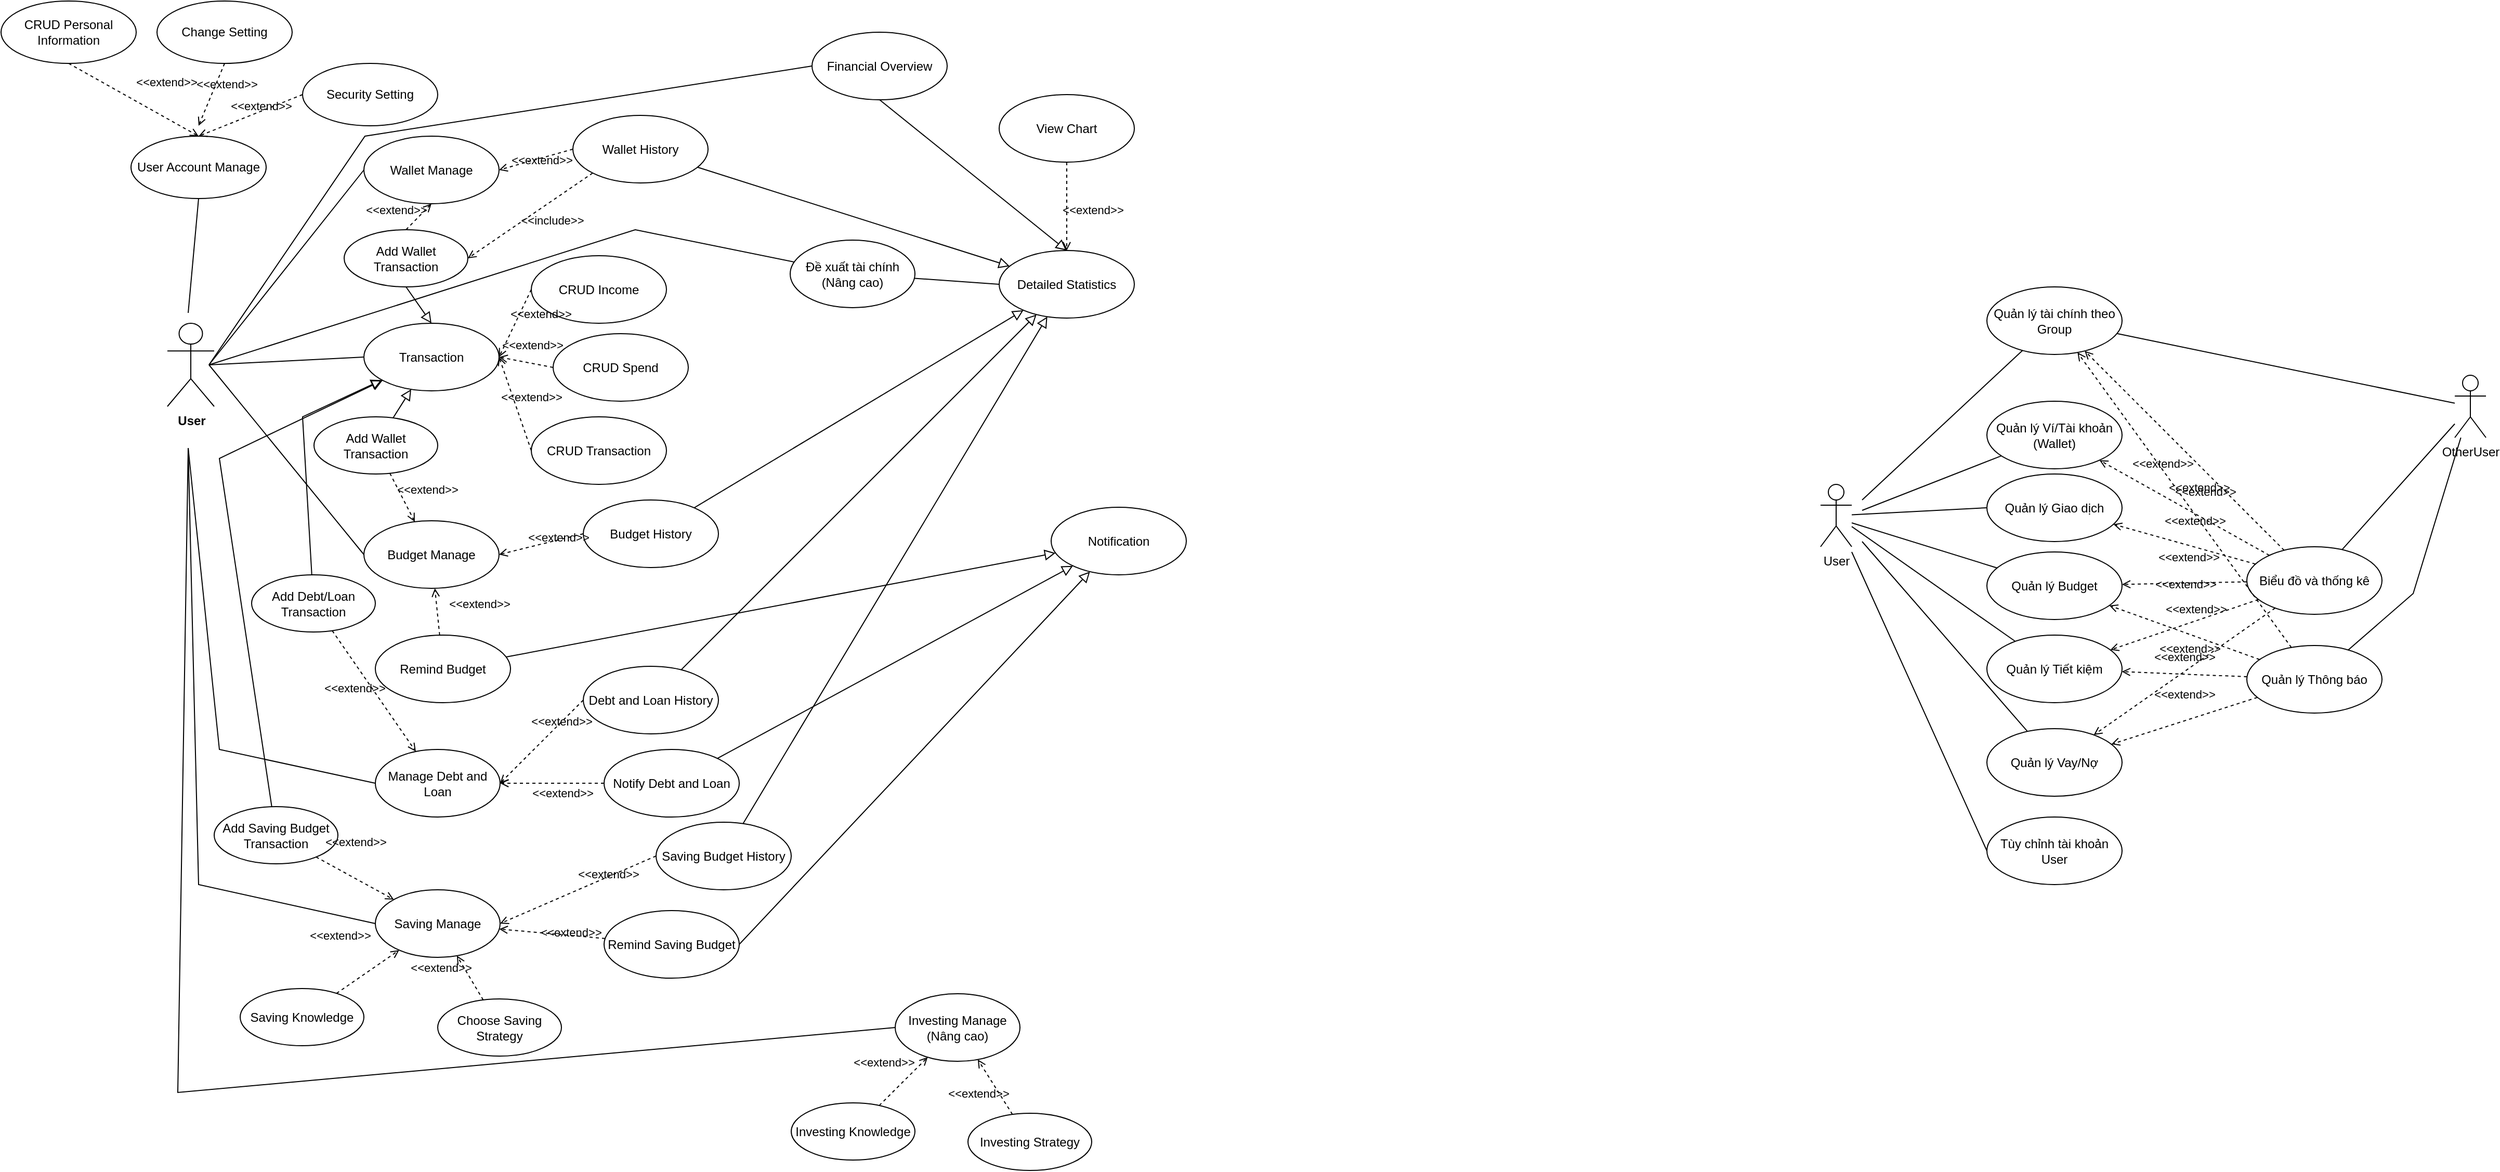 <mxfile version="24.0.6" type="device">
  <diagram name="Usecase Overview" id="BEyP7Bef6MYG9uf-JpTF">
    <mxGraphModel dx="1216" dy="525" grid="1" gridSize="10" guides="1" tooltips="1" connect="1" arrows="1" fold="1" page="1" pageScale="1" pageWidth="827" pageHeight="1169" math="0" shadow="0">
      <root>
        <mxCell id="0" />
        <mxCell id="1" parent="0" />
        <mxCell id="z3GCjtMCWlb_qi_P6ean-107" value="&amp;lt;&amp;lt;extend&amp;gt;&amp;gt;" style="html=1;verticalAlign=bottom;labelBackgroundColor=none;endArrow=open;endFill=0;dashed=1;rounded=0;" parent="1" source="z3GCjtMCWlb_qi_P6ean-106" target="z3GCjtMCWlb_qi_P6ean-104" edge="1">
          <mxGeometry x="-0.189" y="19" width="160" relative="1" as="geometry">
            <mxPoint x="761.5" y="1380" as="sourcePoint" />
            <mxPoint x="883" y="1050" as="targetPoint" />
            <mxPoint x="-1" as="offset" />
          </mxGeometry>
        </mxCell>
        <mxCell id="z3GCjtMCWlb_qi_P6ean-109" value="&amp;lt;&amp;lt;extend&amp;gt;&amp;gt;" style="html=1;verticalAlign=bottom;labelBackgroundColor=none;endArrow=open;endFill=0;dashed=1;rounded=0;" parent="1" source="z3GCjtMCWlb_qi_P6ean-108" target="z3GCjtMCWlb_qi_P6ean-104" edge="1">
          <mxGeometry x="-0.137" y="22" width="160" relative="1" as="geometry">
            <mxPoint x="951.5" y="1390" as="sourcePoint" />
            <mxPoint x="938" y="1055" as="targetPoint" />
            <mxPoint as="offset" />
          </mxGeometry>
        </mxCell>
        <mxCell id="z3GCjtMCWlb_qi_P6ean-1" value="&lt;b&gt;User&lt;/b&gt;" style="shape=umlActor;verticalLabelPosition=bottom;verticalAlign=top;html=1;" parent="1" vertex="1">
          <mxGeometry x="160" y="320" width="45" height="80" as="geometry" />
        </mxCell>
        <mxCell id="z3GCjtMCWlb_qi_P6ean-4" value="User Account Manage" style="ellipse;whiteSpace=wrap;html=1;" parent="1" vertex="1">
          <mxGeometry x="125" y="140" width="130" height="60" as="geometry" />
        </mxCell>
        <mxCell id="z3GCjtMCWlb_qi_P6ean-7" value="" style="endArrow=none;html=1;rounded=0;entryX=0.5;entryY=1;entryDx=0;entryDy=0;" parent="1" target="z3GCjtMCWlb_qi_P6ean-4" edge="1">
          <mxGeometry width="50" height="50" relative="1" as="geometry">
            <mxPoint x="180" y="310" as="sourcePoint" />
            <mxPoint x="525" y="320" as="targetPoint" />
          </mxGeometry>
        </mxCell>
        <mxCell id="z3GCjtMCWlb_qi_P6ean-8" value="CRUD Personal Information" style="ellipse;whiteSpace=wrap;html=1;" parent="1" vertex="1">
          <mxGeometry y="10" width="130" height="60" as="geometry" />
        </mxCell>
        <mxCell id="z3GCjtMCWlb_qi_P6ean-10" value="Change Setting" style="ellipse;whiteSpace=wrap;html=1;" parent="1" vertex="1">
          <mxGeometry x="150" y="10" width="130" height="60" as="geometry" />
        </mxCell>
        <mxCell id="z3GCjtMCWlb_qi_P6ean-11" value="&amp;lt;&amp;lt;extend&amp;gt;&amp;gt;" style="html=1;verticalAlign=bottom;labelBackgroundColor=none;endArrow=open;endFill=0;dashed=1;rounded=0;exitX=0.5;exitY=1;exitDx=0;exitDy=0;entryX=0.5;entryY=0;entryDx=0;entryDy=0;" parent="1" source="z3GCjtMCWlb_qi_P6ean-8" target="z3GCjtMCWlb_qi_P6ean-4" edge="1">
          <mxGeometry x="0.333" y="22" width="160" relative="1" as="geometry">
            <mxPoint x="380" y="140" as="sourcePoint" />
            <mxPoint x="220" y="140" as="targetPoint" />
            <mxPoint as="offset" />
          </mxGeometry>
        </mxCell>
        <mxCell id="z3GCjtMCWlb_qi_P6ean-12" value="&amp;lt;&amp;lt;extend&amp;gt;&amp;gt;" style="html=1;verticalAlign=bottom;labelBackgroundColor=none;endArrow=open;endFill=0;dashed=1;rounded=0;entryX=0.5;entryY=1;entryDx=0;entryDy=0;exitX=0.5;exitY=1;exitDx=0;exitDy=0;" parent="1" edge="1" source="z3GCjtMCWlb_qi_P6ean-10">
          <mxGeometry x="-0.2" y="13" width="160" relative="1" as="geometry">
            <mxPoint x="80" y="80" as="sourcePoint" />
            <mxPoint x="190" y="130" as="targetPoint" />
            <mxPoint as="offset" />
          </mxGeometry>
        </mxCell>
        <mxCell id="z3GCjtMCWlb_qi_P6ean-13" value="Security Setting" style="ellipse;whiteSpace=wrap;html=1;" parent="1" vertex="1">
          <mxGeometry x="290" y="70" width="130" height="60" as="geometry" />
        </mxCell>
        <mxCell id="z3GCjtMCWlb_qi_P6ean-14" value="&amp;lt;&amp;lt;extend&amp;gt;&amp;gt;" style="html=1;verticalAlign=bottom;labelBackgroundColor=none;endArrow=open;endFill=0;dashed=1;rounded=0;entryX=0.5;entryY=0;entryDx=0;entryDy=0;exitX=0;exitY=0.5;exitDx=0;exitDy=0;" parent="1" source="z3GCjtMCWlb_qi_P6ean-13" target="z3GCjtMCWlb_qi_P6ean-4" edge="1">
          <mxGeometry x="-0.172" y="4" width="160" relative="1" as="geometry">
            <mxPoint x="230" y="80" as="sourcePoint" />
            <mxPoint x="200" y="140" as="targetPoint" />
            <mxPoint as="offset" />
          </mxGeometry>
        </mxCell>
        <mxCell id="z3GCjtMCWlb_qi_P6ean-15" value="Transaction" style="ellipse;whiteSpace=wrap;html=1;" parent="1" vertex="1">
          <mxGeometry x="349" y="320" width="130" height="65" as="geometry" />
        </mxCell>
        <mxCell id="z3GCjtMCWlb_qi_P6ean-16" value="" style="endArrow=none;html=1;rounded=0;entryX=0;entryY=0.5;entryDx=0;entryDy=0;" parent="1" target="z3GCjtMCWlb_qi_P6ean-15" edge="1">
          <mxGeometry width="50" height="50" relative="1" as="geometry">
            <mxPoint x="200" y="360" as="sourcePoint" />
            <mxPoint x="200" y="210" as="targetPoint" />
          </mxGeometry>
        </mxCell>
        <mxCell id="z3GCjtMCWlb_qi_P6ean-17" value="CRUD Income" style="ellipse;whiteSpace=wrap;html=1;" parent="1" vertex="1">
          <mxGeometry x="510" y="255" width="130" height="65" as="geometry" />
        </mxCell>
        <mxCell id="z3GCjtMCWlb_qi_P6ean-18" value="&amp;lt;&amp;lt;extend&amp;gt;&amp;gt;" style="html=1;verticalAlign=bottom;labelBackgroundColor=none;endArrow=open;endFill=0;dashed=1;rounded=0;entryX=1;entryY=0.5;entryDx=0;entryDy=0;exitX=0;exitY=0.5;exitDx=0;exitDy=0;" parent="1" source="z3GCjtMCWlb_qi_P6ean-17" target="z3GCjtMCWlb_qi_P6ean-15" edge="1">
          <mxGeometry x="-0.293" y="22" width="160" relative="1" as="geometry">
            <mxPoint x="510" y="200" as="sourcePoint" />
            <mxPoint x="410" y="240" as="targetPoint" />
            <mxPoint as="offset" />
          </mxGeometry>
        </mxCell>
        <mxCell id="z3GCjtMCWlb_qi_P6ean-19" value="CRUD Spend" style="ellipse;whiteSpace=wrap;html=1;" parent="1" vertex="1">
          <mxGeometry x="531" y="330" width="130" height="65" as="geometry" />
        </mxCell>
        <mxCell id="z3GCjtMCWlb_qi_P6ean-20" value="&amp;lt;&amp;lt;extend&amp;gt;&amp;gt;" style="html=1;verticalAlign=bottom;labelBackgroundColor=none;endArrow=open;endFill=0;dashed=1;rounded=0;entryX=1;entryY=0.5;entryDx=0;entryDy=0;exitX=0;exitY=0.5;exitDx=0;exitDy=0;" parent="1" source="z3GCjtMCWlb_qi_P6ean-19" target="z3GCjtMCWlb_qi_P6ean-15" edge="1">
          <mxGeometry x="-0.132" y="-8" width="160" relative="1" as="geometry">
            <mxPoint x="531" y="275" as="sourcePoint" />
            <mxPoint x="500" y="428" as="targetPoint" />
            <mxPoint x="1" as="offset" />
          </mxGeometry>
        </mxCell>
        <mxCell id="z3GCjtMCWlb_qi_P6ean-21" value="CRUD Transaction" style="ellipse;whiteSpace=wrap;html=1;" parent="1" vertex="1">
          <mxGeometry x="510" y="410" width="130" height="65" as="geometry" />
        </mxCell>
        <mxCell id="z3GCjtMCWlb_qi_P6ean-22" value="&amp;lt;&amp;lt;extend&amp;gt;&amp;gt;" style="html=1;verticalAlign=bottom;labelBackgroundColor=none;endArrow=open;endFill=0;dashed=1;rounded=0;entryX=1;entryY=0.5;entryDx=0;entryDy=0;exitX=0;exitY=0.5;exitDx=0;exitDy=0;" parent="1" source="z3GCjtMCWlb_qi_P6ean-21" target="z3GCjtMCWlb_qi_P6ean-15" edge="1">
          <mxGeometry x="-0.156" y="-14" width="160" relative="1" as="geometry">
            <mxPoint x="510" y="355" as="sourcePoint" />
            <mxPoint x="479" y="508" as="targetPoint" />
            <mxPoint as="offset" />
          </mxGeometry>
        </mxCell>
        <mxCell id="z3GCjtMCWlb_qi_P6ean-23" value="Wallet Manage" style="ellipse;whiteSpace=wrap;html=1;" parent="1" vertex="1">
          <mxGeometry x="349" y="140" width="130" height="65" as="geometry" />
        </mxCell>
        <mxCell id="z3GCjtMCWlb_qi_P6ean-26" value="" style="endArrow=none;html=1;rounded=0;entryX=0;entryY=0.5;entryDx=0;entryDy=0;" parent="1" target="z3GCjtMCWlb_qi_P6ean-23" edge="1">
          <mxGeometry width="50" height="50" relative="1" as="geometry">
            <mxPoint x="200" y="360" as="sourcePoint" />
            <mxPoint x="359" y="363" as="targetPoint" />
          </mxGeometry>
        </mxCell>
        <mxCell id="z3GCjtMCWlb_qi_P6ean-27" value="&lt;div&gt;&lt;span style=&quot;background-color: initial;&quot;&gt;Wallet History&lt;/span&gt;&lt;br&gt;&lt;/div&gt;" style="ellipse;whiteSpace=wrap;html=1;" parent="1" vertex="1">
          <mxGeometry x="550" y="120" width="130" height="65" as="geometry" />
        </mxCell>
        <mxCell id="z3GCjtMCWlb_qi_P6ean-28" value="&amp;lt;&amp;lt;extend&amp;gt;&amp;gt;" style="html=1;verticalAlign=bottom;labelBackgroundColor=none;endArrow=open;endFill=0;dashed=1;rounded=0;entryX=1;entryY=0.5;entryDx=0;entryDy=0;exitX=0;exitY=0.5;exitDx=0;exitDy=0;" parent="1" source="z3GCjtMCWlb_qi_P6ean-27" target="z3GCjtMCWlb_qi_P6ean-23" edge="1">
          <mxGeometry x="-0.07" y="11" width="160" relative="1" as="geometry">
            <mxPoint x="520" y="278" as="sourcePoint" />
            <mxPoint x="489" y="343" as="targetPoint" />
            <mxPoint as="offset" />
          </mxGeometry>
        </mxCell>
        <mxCell id="z3GCjtMCWlb_qi_P6ean-29" value="Add Wallet Transaction" style="ellipse;whiteSpace=wrap;html=1;" parent="1" vertex="1">
          <mxGeometry x="330" y="230" width="119" height="55" as="geometry" />
        </mxCell>
        <mxCell id="z3GCjtMCWlb_qi_P6ean-30" value="&amp;lt;&amp;lt;extend&amp;gt;&amp;gt;" style="html=1;verticalAlign=bottom;labelBackgroundColor=none;endArrow=open;endFill=0;dashed=1;rounded=0;entryX=0.5;entryY=1;entryDx=0;entryDy=0;exitX=0.5;exitY=0;exitDx=0;exitDy=0;" parent="1" source="z3GCjtMCWlb_qi_P6ean-29" target="z3GCjtMCWlb_qi_P6ean-23" edge="1">
          <mxGeometry x="-0.972" y="14" width="160" relative="1" as="geometry">
            <mxPoint x="321" y="378" as="sourcePoint" />
            <mxPoint x="280" y="273" as="targetPoint" />
            <mxPoint as="offset" />
          </mxGeometry>
        </mxCell>
        <mxCell id="z3GCjtMCWlb_qi_P6ean-31" value="" style="endArrow=block;html=1;rounded=0;align=center;verticalAlign=bottom;endFill=0;labelBackgroundColor=none;endSize=8;exitX=0.5;exitY=1;exitDx=0;exitDy=0;entryX=0.5;entryY=0;entryDx=0;entryDy=0;" parent="1" source="z3GCjtMCWlb_qi_P6ean-29" target="z3GCjtMCWlb_qi_P6ean-15" edge="1">
          <mxGeometry relative="1" as="geometry">
            <mxPoint x="230" y="441.97" as="sourcePoint" />
            <mxPoint x="390" y="441.97" as="targetPoint" />
          </mxGeometry>
        </mxCell>
        <mxCell id="z3GCjtMCWlb_qi_P6ean-32" value="" style="resizable=0;html=1;align=center;verticalAlign=top;labelBackgroundColor=none;" parent="z3GCjtMCWlb_qi_P6ean-31" connectable="0" vertex="1">
          <mxGeometry relative="1" as="geometry" />
        </mxCell>
        <mxCell id="z3GCjtMCWlb_qi_P6ean-33" value="&amp;lt;&amp;lt;include&amp;gt;&amp;gt;" style="html=1;verticalAlign=bottom;labelBackgroundColor=none;endArrow=open;endFill=0;dashed=1;rounded=0;entryX=1;entryY=0.5;entryDx=0;entryDy=0;exitX=0;exitY=1;exitDx=0;exitDy=0;" parent="1" source="z3GCjtMCWlb_qi_P6ean-27" target="z3GCjtMCWlb_qi_P6ean-29" edge="1">
          <mxGeometry x="-0.134" y="23" width="160" relative="1" as="geometry">
            <mxPoint x="400" y="380" as="sourcePoint" />
            <mxPoint x="560" y="380" as="targetPoint" />
            <mxPoint as="offset" />
          </mxGeometry>
        </mxCell>
        <mxCell id="z3GCjtMCWlb_qi_P6ean-34" value="Detailed Statistics" style="ellipse;whiteSpace=wrap;html=1;" parent="1" vertex="1">
          <mxGeometry x="960" y="250" width="130" height="65" as="geometry" />
        </mxCell>
        <mxCell id="z3GCjtMCWlb_qi_P6ean-37" value="Financial Overview" style="ellipse;whiteSpace=wrap;html=1;" parent="1" vertex="1">
          <mxGeometry x="780" y="40" width="130" height="65" as="geometry" />
        </mxCell>
        <mxCell id="z3GCjtMCWlb_qi_P6ean-38" value="" style="endArrow=none;html=1;rounded=0;entryX=0;entryY=0.5;entryDx=0;entryDy=0;" parent="1" target="z3GCjtMCWlb_qi_P6ean-37" edge="1">
          <mxGeometry width="50" height="50" relative="1" as="geometry">
            <mxPoint x="200" y="360" as="sourcePoint" />
            <mxPoint x="359" y="183" as="targetPoint" />
            <Array as="points">
              <mxPoint x="350" y="140" />
            </Array>
          </mxGeometry>
        </mxCell>
        <mxCell id="z3GCjtMCWlb_qi_P6ean-39" value="" style="endArrow=block;html=1;rounded=0;align=center;verticalAlign=bottom;endFill=0;labelBackgroundColor=none;endSize=8;exitX=0.5;exitY=1;exitDx=0;exitDy=0;entryX=0.5;entryY=0;entryDx=0;entryDy=0;" parent="1" source="z3GCjtMCWlb_qi_P6ean-37" target="z3GCjtMCWlb_qi_P6ean-34" edge="1">
          <mxGeometry relative="1" as="geometry">
            <mxPoint x="400" y="295" as="sourcePoint" />
            <mxPoint x="424" y="330" as="targetPoint" />
            <Array as="points" />
          </mxGeometry>
        </mxCell>
        <mxCell id="z3GCjtMCWlb_qi_P6ean-40" value="" style="resizable=0;html=1;align=center;verticalAlign=top;labelBackgroundColor=none;" parent="z3GCjtMCWlb_qi_P6ean-39" connectable="0" vertex="1">
          <mxGeometry relative="1" as="geometry" />
        </mxCell>
        <mxCell id="z3GCjtMCWlb_qi_P6ean-41" value="View Chart" style="ellipse;whiteSpace=wrap;html=1;" parent="1" vertex="1">
          <mxGeometry x="960" y="100" width="130" height="65" as="geometry" />
        </mxCell>
        <mxCell id="z3GCjtMCWlb_qi_P6ean-42" value="&amp;lt;&amp;lt;extend&amp;gt;&amp;gt;" style="html=1;verticalAlign=bottom;labelBackgroundColor=none;endArrow=open;endFill=0;dashed=1;rounded=0;exitX=0.5;exitY=1;exitDx=0;exitDy=0;" parent="1" source="z3GCjtMCWlb_qi_P6ean-41" target="z3GCjtMCWlb_qi_P6ean-34" edge="1">
          <mxGeometry x="0.294" y="25" width="160" relative="1" as="geometry">
            <mxPoint x="1111" y="190" as="sourcePoint" />
            <mxPoint x="1040" y="210" as="targetPoint" />
            <mxPoint as="offset" />
          </mxGeometry>
        </mxCell>
        <mxCell id="z3GCjtMCWlb_qi_P6ean-47" value="Budget Manage" style="ellipse;whiteSpace=wrap;html=1;" parent="1" vertex="1">
          <mxGeometry x="349" y="510" width="130" height="65" as="geometry" />
        </mxCell>
        <mxCell id="z3GCjtMCWlb_qi_P6ean-48" value="" style="endArrow=none;html=1;rounded=0;entryX=0;entryY=0.5;entryDx=0;entryDy=0;" parent="1" target="z3GCjtMCWlb_qi_P6ean-47" edge="1">
          <mxGeometry width="50" height="50" relative="1" as="geometry">
            <mxPoint x="200" y="360" as="sourcePoint" />
            <mxPoint x="359" y="733" as="targetPoint" />
          </mxGeometry>
        </mxCell>
        <mxCell id="z3GCjtMCWlb_qi_P6ean-49" value="Budget History" style="ellipse;whiteSpace=wrap;html=1;" parent="1" vertex="1">
          <mxGeometry x="560" y="490" width="130" height="65" as="geometry" />
        </mxCell>
        <mxCell id="z3GCjtMCWlb_qi_P6ean-50" value="&amp;lt;&amp;lt;extend&amp;gt;&amp;gt;" style="html=1;verticalAlign=bottom;labelBackgroundColor=none;endArrow=open;endFill=0;dashed=1;rounded=0;entryX=1;entryY=0.5;entryDx=0;entryDy=0;exitX=0;exitY=0.5;exitDx=0;exitDy=0;" parent="1" source="z3GCjtMCWlb_qi_P6ean-49" target="z3GCjtMCWlb_qi_P6ean-47" edge="1">
          <mxGeometry x="-0.36" y="6" width="160" relative="1" as="geometry">
            <mxPoint x="520" y="648" as="sourcePoint" />
            <mxPoint x="489" y="713" as="targetPoint" />
            <mxPoint as="offset" />
          </mxGeometry>
        </mxCell>
        <mxCell id="z3GCjtMCWlb_qi_P6ean-51" value="Add Wallet Transaction" style="ellipse;whiteSpace=wrap;html=1;" parent="1" vertex="1">
          <mxGeometry x="301" y="410" width="119" height="55" as="geometry" />
        </mxCell>
        <mxCell id="z3GCjtMCWlb_qi_P6ean-52" value="&amp;lt;&amp;lt;extend&amp;gt;&amp;gt;" style="html=1;verticalAlign=bottom;labelBackgroundColor=none;endArrow=open;endFill=0;dashed=1;rounded=0;" parent="1" source="z3GCjtMCWlb_qi_P6ean-51" target="z3GCjtMCWlb_qi_P6ean-47" edge="1">
          <mxGeometry x="0.5" y="20" width="160" relative="1" as="geometry">
            <mxPoint x="321" y="748" as="sourcePoint" />
            <mxPoint x="280" y="643" as="targetPoint" />
            <mxPoint y="-1" as="offset" />
          </mxGeometry>
        </mxCell>
        <mxCell id="z3GCjtMCWlb_qi_P6ean-54" value="" style="endArrow=block;html=1;rounded=0;align=center;verticalAlign=bottom;endFill=0;labelBackgroundColor=none;endSize=8;" parent="1" source="z3GCjtMCWlb_qi_P6ean-51" target="z3GCjtMCWlb_qi_P6ean-15" edge="1">
          <mxGeometry relative="1" as="geometry">
            <mxPoint x="400" y="295" as="sourcePoint" />
            <mxPoint x="424" y="330" as="targetPoint" />
          </mxGeometry>
        </mxCell>
        <mxCell id="z3GCjtMCWlb_qi_P6ean-55" value="" style="resizable=0;html=1;align=center;verticalAlign=top;labelBackgroundColor=none;" parent="z3GCjtMCWlb_qi_P6ean-54" connectable="0" vertex="1">
          <mxGeometry relative="1" as="geometry" />
        </mxCell>
        <mxCell id="z3GCjtMCWlb_qi_P6ean-56" value="Remind Budget" style="ellipse;whiteSpace=wrap;html=1;" parent="1" vertex="1">
          <mxGeometry x="360" y="620" width="130" height="65" as="geometry" />
        </mxCell>
        <mxCell id="z3GCjtMCWlb_qi_P6ean-58" value="Notification" style="ellipse;whiteSpace=wrap;html=1;" parent="1" vertex="1">
          <mxGeometry x="1010" y="497" width="130" height="65" as="geometry" />
        </mxCell>
        <mxCell id="z3GCjtMCWlb_qi_P6ean-59" value="" style="endArrow=block;html=1;rounded=0;align=center;verticalAlign=bottom;endFill=0;labelBackgroundColor=none;endSize=8;" parent="1" source="z3GCjtMCWlb_qi_P6ean-56" target="z3GCjtMCWlb_qi_P6ean-58" edge="1">
          <mxGeometry relative="1" as="geometry">
            <mxPoint x="1038" y="588" as="sourcePoint" />
            <mxPoint x="1085" y="507" as="targetPoint" />
          </mxGeometry>
        </mxCell>
        <mxCell id="z3GCjtMCWlb_qi_P6ean-60" value="" style="resizable=0;html=1;align=center;verticalAlign=top;labelBackgroundColor=none;" parent="z3GCjtMCWlb_qi_P6ean-59" connectable="0" vertex="1">
          <mxGeometry relative="1" as="geometry" />
        </mxCell>
        <mxCell id="z3GCjtMCWlb_qi_P6ean-61" value="Manage Debt and Loan" style="ellipse;whiteSpace=wrap;html=1;" parent="1" vertex="1">
          <mxGeometry x="360" y="730" width="120" height="65" as="geometry" />
        </mxCell>
        <mxCell id="z3GCjtMCWlb_qi_P6ean-62" value="" style="endArrow=none;html=1;rounded=0;entryX=0;entryY=0.5;entryDx=0;entryDy=0;" parent="1" target="z3GCjtMCWlb_qi_P6ean-61" edge="1">
          <mxGeometry width="50" height="50" relative="1" as="geometry">
            <mxPoint x="180" y="440" as="sourcePoint" />
            <mxPoint x="274.5" y="928" as="targetPoint" />
            <Array as="points">
              <mxPoint x="210" y="730" />
            </Array>
          </mxGeometry>
        </mxCell>
        <mxCell id="z3GCjtMCWlb_qi_P6ean-63" value="Debt and Loan History" style="ellipse;whiteSpace=wrap;html=1;" parent="1" vertex="1">
          <mxGeometry x="560" y="650" width="130" height="65" as="geometry" />
        </mxCell>
        <mxCell id="z3GCjtMCWlb_qi_P6ean-64" value="&amp;lt;&amp;lt;extend&amp;gt;&amp;gt;" style="html=1;verticalAlign=bottom;labelBackgroundColor=none;endArrow=open;endFill=0;dashed=1;rounded=0;entryX=1;entryY=0.5;entryDx=0;entryDy=0;exitX=0;exitY=0.5;exitDx=0;exitDy=0;" parent="1" source="z3GCjtMCWlb_qi_P6ean-63" target="z3GCjtMCWlb_qi_P6ean-61" edge="1">
          <mxGeometry x="-0.36" y="6" width="160" relative="1" as="geometry">
            <mxPoint x="435.5" y="843" as="sourcePoint" />
            <mxPoint x="404.5" y="908" as="targetPoint" />
            <mxPoint as="offset" />
          </mxGeometry>
        </mxCell>
        <mxCell id="z3GCjtMCWlb_qi_P6ean-65" value="Add Debt/Loan Transaction" style="ellipse;whiteSpace=wrap;html=1;" parent="1" vertex="1">
          <mxGeometry x="241" y="562" width="119" height="55" as="geometry" />
        </mxCell>
        <mxCell id="z3GCjtMCWlb_qi_P6ean-66" value="&amp;lt;&amp;lt;extend&amp;gt;&amp;gt;" style="html=1;verticalAlign=bottom;labelBackgroundColor=none;endArrow=open;endFill=0;dashed=1;rounded=0;" parent="1" source="z3GCjtMCWlb_qi_P6ean-65" target="z3GCjtMCWlb_qi_P6ean-61" edge="1">
          <mxGeometry x="-0.08" y="-19" width="160" relative="1" as="geometry">
            <mxPoint x="236.5" y="943" as="sourcePoint" />
            <mxPoint x="195.5" y="838" as="targetPoint" />
            <mxPoint as="offset" />
          </mxGeometry>
        </mxCell>
        <mxCell id="z3GCjtMCWlb_qi_P6ean-67" value="Notify Debt and Loan" style="ellipse;whiteSpace=wrap;html=1;" parent="1" vertex="1">
          <mxGeometry x="580" y="730" width="130" height="65" as="geometry" />
        </mxCell>
        <mxCell id="z3GCjtMCWlb_qi_P6ean-69" value="" style="endArrow=block;html=1;rounded=0;align=center;verticalAlign=bottom;endFill=0;labelBackgroundColor=none;endSize=8;" parent="1" source="z3GCjtMCWlb_qi_P6ean-65" target="z3GCjtMCWlb_qi_P6ean-15" edge="1">
          <mxGeometry relative="1" as="geometry">
            <mxPoint x="387" y="421" as="sourcePoint" />
            <mxPoint x="405" y="394" as="targetPoint" />
            <Array as="points">
              <mxPoint x="290" y="410" />
            </Array>
          </mxGeometry>
        </mxCell>
        <mxCell id="z3GCjtMCWlb_qi_P6ean-70" value="" style="resizable=0;html=1;align=center;verticalAlign=top;labelBackgroundColor=none;" parent="z3GCjtMCWlb_qi_P6ean-69" connectable="0" vertex="1">
          <mxGeometry relative="1" as="geometry" />
        </mxCell>
        <mxCell id="z3GCjtMCWlb_qi_P6ean-72" value="" style="endArrow=block;html=1;rounded=0;align=center;verticalAlign=bottom;endFill=0;labelBackgroundColor=none;endSize=8;" parent="1" source="z3GCjtMCWlb_qi_P6ean-67" target="z3GCjtMCWlb_qi_P6ean-58" edge="1">
          <mxGeometry relative="1" as="geometry">
            <mxPoint x="496" y="651" as="sourcePoint" />
            <mxPoint x="1024" y="551" as="targetPoint" />
          </mxGeometry>
        </mxCell>
        <mxCell id="z3GCjtMCWlb_qi_P6ean-73" value="" style="resizable=0;html=1;align=center;verticalAlign=top;labelBackgroundColor=none;" parent="z3GCjtMCWlb_qi_P6ean-72" connectable="0" vertex="1">
          <mxGeometry relative="1" as="geometry" />
        </mxCell>
        <mxCell id="z3GCjtMCWlb_qi_P6ean-84" value="Saving Manage" style="ellipse;whiteSpace=wrap;html=1;" parent="1" vertex="1">
          <mxGeometry x="360" y="865" width="120" height="65" as="geometry" />
        </mxCell>
        <mxCell id="z3GCjtMCWlb_qi_P6ean-85" value="" style="endArrow=none;html=1;rounded=0;entryX=0;entryY=0.5;entryDx=0;entryDy=0;" parent="1" target="z3GCjtMCWlb_qi_P6ean-84" edge="1">
          <mxGeometry width="50" height="50" relative="1" as="geometry">
            <mxPoint x="180" y="440" as="sourcePoint" />
            <mxPoint x="274.5" y="1063" as="targetPoint" />
            <Array as="points">
              <mxPoint x="190" y="860" />
            </Array>
          </mxGeometry>
        </mxCell>
        <mxCell id="z3GCjtMCWlb_qi_P6ean-86" value="Saving Budget History" style="ellipse;whiteSpace=wrap;html=1;" parent="1" vertex="1">
          <mxGeometry x="630" y="800" width="130" height="65" as="geometry" />
        </mxCell>
        <mxCell id="z3GCjtMCWlb_qi_P6ean-87" value="&amp;lt;&amp;lt;extend&amp;gt;&amp;gt;" style="html=1;verticalAlign=bottom;labelBackgroundColor=none;endArrow=open;endFill=0;dashed=1;rounded=0;entryX=1;entryY=0.5;entryDx=0;entryDy=0;exitX=0;exitY=0.5;exitDx=0;exitDy=0;" parent="1" source="z3GCjtMCWlb_qi_P6ean-86" target="z3GCjtMCWlb_qi_P6ean-84" edge="1">
          <mxGeometry x="-0.36" y="6" width="160" relative="1" as="geometry">
            <mxPoint x="435.5" y="978" as="sourcePoint" />
            <mxPoint x="404.5" y="1043" as="targetPoint" />
            <mxPoint as="offset" />
          </mxGeometry>
        </mxCell>
        <mxCell id="z3GCjtMCWlb_qi_P6ean-88" value="Add Saving Budget Transaction" style="ellipse;whiteSpace=wrap;html=1;" parent="1" vertex="1">
          <mxGeometry x="205" y="785" width="119" height="55" as="geometry" />
        </mxCell>
        <mxCell id="z3GCjtMCWlb_qi_P6ean-89" value="&amp;lt;&amp;lt;extend&amp;gt;&amp;gt;" style="html=1;verticalAlign=bottom;labelBackgroundColor=none;endArrow=open;endFill=0;dashed=1;rounded=0;" parent="1" source="z3GCjtMCWlb_qi_P6ean-88" target="z3GCjtMCWlb_qi_P6ean-84" edge="1">
          <mxGeometry x="-0.289" y="23" width="160" relative="1" as="geometry">
            <mxPoint x="236.5" y="1078" as="sourcePoint" />
            <mxPoint x="195.5" y="973" as="targetPoint" />
            <mxPoint as="offset" />
          </mxGeometry>
        </mxCell>
        <mxCell id="z3GCjtMCWlb_qi_P6ean-90" value="Remind Saving Budget" style="ellipse;whiteSpace=wrap;html=1;" parent="1" vertex="1">
          <mxGeometry x="580" y="885" width="130" height="65" as="geometry" />
        </mxCell>
        <mxCell id="z3GCjtMCWlb_qi_P6ean-92" value="" style="endArrow=block;html=1;rounded=0;align=center;verticalAlign=bottom;endFill=0;labelBackgroundColor=none;endSize=8;" parent="1" source="z3GCjtMCWlb_qi_P6ean-88" target="z3GCjtMCWlb_qi_P6ean-15" edge="1">
          <mxGeometry relative="1" as="geometry">
            <mxPoint x="387" y="556" as="sourcePoint" />
            <mxPoint x="366" y="510" as="targetPoint" />
            <Array as="points">
              <mxPoint x="210" y="450" />
            </Array>
          </mxGeometry>
        </mxCell>
        <mxCell id="z3GCjtMCWlb_qi_P6ean-93" value="" style="resizable=0;html=1;align=center;verticalAlign=top;labelBackgroundColor=none;" parent="z3GCjtMCWlb_qi_P6ean-92" connectable="0" vertex="1">
          <mxGeometry relative="1" as="geometry" />
        </mxCell>
        <mxCell id="z3GCjtMCWlb_qi_P6ean-96" value="" style="endArrow=block;html=1;rounded=0;align=center;verticalAlign=bottom;endFill=0;labelBackgroundColor=none;endSize=8;exitX=1;exitY=0.5;exitDx=0;exitDy=0;" parent="1" source="z3GCjtMCWlb_qi_P6ean-90" target="z3GCjtMCWlb_qi_P6ean-58" edge="1">
          <mxGeometry relative="1" as="geometry">
            <mxPoint x="697" y="768" as="sourcePoint" />
            <mxPoint x="1043" y="564" as="targetPoint" />
          </mxGeometry>
        </mxCell>
        <mxCell id="z3GCjtMCWlb_qi_P6ean-97" value="" style="resizable=0;html=1;align=center;verticalAlign=top;labelBackgroundColor=none;" parent="z3GCjtMCWlb_qi_P6ean-96" connectable="0" vertex="1">
          <mxGeometry relative="1" as="geometry" />
        </mxCell>
        <mxCell id="z3GCjtMCWlb_qi_P6ean-100" value="Saving Knowledge" style="ellipse;whiteSpace=wrap;html=1;" parent="1" vertex="1">
          <mxGeometry x="230" y="960" width="119" height="55" as="geometry" />
        </mxCell>
        <mxCell id="z3GCjtMCWlb_qi_P6ean-101" value="&amp;lt;&amp;lt;extend&amp;gt;&amp;gt;" style="html=1;verticalAlign=bottom;labelBackgroundColor=none;endArrow=open;endFill=0;dashed=1;rounded=0;" parent="1" source="z3GCjtMCWlb_qi_P6ean-100" target="z3GCjtMCWlb_qi_P6ean-84" edge="1">
          <mxGeometry x="-0.207" y="37" width="160" relative="1" as="geometry">
            <mxPoint x="261.5" y="1253" as="sourcePoint" />
            <mxPoint x="403" y="1050" as="targetPoint" />
            <mxPoint as="offset" />
          </mxGeometry>
        </mxCell>
        <mxCell id="z3GCjtMCWlb_qi_P6ean-102" value="Choose Saving Strategy" style="ellipse;whiteSpace=wrap;html=1;" parent="1" vertex="1">
          <mxGeometry x="420" y="970" width="119" height="55" as="geometry" />
        </mxCell>
        <mxCell id="z3GCjtMCWlb_qi_P6ean-103" value="&amp;lt;&amp;lt;extend&amp;gt;&amp;gt;" style="html=1;verticalAlign=bottom;labelBackgroundColor=none;endArrow=open;endFill=0;dashed=1;rounded=0;" parent="1" source="z3GCjtMCWlb_qi_P6ean-102" target="z3GCjtMCWlb_qi_P6ean-84" edge="1">
          <mxGeometry x="0.599" y="24" width="160" relative="1" as="geometry">
            <mxPoint x="451.5" y="1263" as="sourcePoint" />
            <mxPoint x="593" y="1060" as="targetPoint" />
            <mxPoint as="offset" />
          </mxGeometry>
        </mxCell>
        <mxCell id="z3GCjtMCWlb_qi_P6ean-104" value="Investing Manage (Nâng cao)" style="ellipse;whiteSpace=wrap;html=1;" parent="1" vertex="1">
          <mxGeometry x="860" y="965" width="120" height="65" as="geometry" />
        </mxCell>
        <mxCell id="z3GCjtMCWlb_qi_P6ean-105" value="" style="endArrow=none;html=1;rounded=0;entryX=0;entryY=0.5;entryDx=0;entryDy=0;" parent="1" target="z3GCjtMCWlb_qi_P6ean-104" edge="1">
          <mxGeometry width="50" height="50" relative="1" as="geometry">
            <mxPoint x="180" y="440" as="sourcePoint" />
            <mxPoint x="254.5" y="1263" as="targetPoint" />
            <Array as="points">
              <mxPoint x="170" y="1060" />
            </Array>
          </mxGeometry>
        </mxCell>
        <mxCell id="z3GCjtMCWlb_qi_P6ean-106" value="Investing Knowledge" style="ellipse;whiteSpace=wrap;html=1;" parent="1" vertex="1">
          <mxGeometry x="760" y="1070" width="119" height="55" as="geometry" />
        </mxCell>
        <mxCell id="z3GCjtMCWlb_qi_P6ean-108" value="Investing Strategy" style="ellipse;whiteSpace=wrap;html=1;" parent="1" vertex="1">
          <mxGeometry x="930" y="1080" width="119" height="55" as="geometry" />
        </mxCell>
        <mxCell id="z3GCjtMCWlb_qi_P6ean-111" value="Đề xuất tài chính (Nâng cao)" style="ellipse;whiteSpace=wrap;html=1;" parent="1" vertex="1">
          <mxGeometry x="759" y="240" width="120" height="65" as="geometry" />
        </mxCell>
        <mxCell id="z3GCjtMCWlb_qi_P6ean-112" value="" style="endArrow=none;html=1;rounded=0;" parent="1" target="z3GCjtMCWlb_qi_P6ean-111" edge="1">
          <mxGeometry width="50" height="50" relative="1" as="geometry">
            <mxPoint x="200" y="360" as="sourcePoint" />
            <mxPoint x="200" y="210" as="targetPoint" />
            <Array as="points">
              <mxPoint x="610" y="230" />
            </Array>
          </mxGeometry>
        </mxCell>
        <mxCell id="z3GCjtMCWlb_qi_P6ean-113" value="" style="endArrow=none;html=1;rounded=0;exitX=0;exitY=0.5;exitDx=0;exitDy=0;" parent="1" source="z3GCjtMCWlb_qi_P6ean-34" target="z3GCjtMCWlb_qi_P6ean-111" edge="1">
          <mxGeometry width="50" height="50" relative="1" as="geometry">
            <mxPoint x="210" y="370" as="sourcePoint" />
            <mxPoint x="773" y="271" as="targetPoint" />
            <Array as="points" />
          </mxGeometry>
        </mxCell>
        <mxCell id="LfuJDHMJ5GlbzUlmybkb-1" value="User" style="shape=umlActor;verticalLabelPosition=bottom;verticalAlign=top;html=1;" parent="1" vertex="1">
          <mxGeometry x="1750" y="475" width="30" height="60" as="geometry" />
        </mxCell>
        <mxCell id="LfuJDHMJ5GlbzUlmybkb-2" value="Other&lt;span style=&quot;background-color: initial;&quot;&gt;User&lt;/span&gt;" style="shape=umlActor;verticalLabelPosition=bottom;verticalAlign=top;html=1;" parent="1" vertex="1">
          <mxGeometry x="2360" y="370" width="30" height="60" as="geometry" />
        </mxCell>
        <mxCell id="LfuJDHMJ5GlbzUlmybkb-4" value="Quản lý Giao dịch" style="ellipse;whiteSpace=wrap;html=1;" parent="1" vertex="1">
          <mxGeometry x="1910" y="465" width="130" height="65" as="geometry" />
        </mxCell>
        <mxCell id="LfuJDHMJ5GlbzUlmybkb-5" value="Quản lý Vay/Nợ" style="ellipse;whiteSpace=wrap;html=1;" parent="1" vertex="1">
          <mxGeometry x="1910" y="710" width="130" height="65" as="geometry" />
        </mxCell>
        <mxCell id="LfuJDHMJ5GlbzUlmybkb-6" value="Quản lý Tiết kiệm" style="ellipse;whiteSpace=wrap;html=1;" parent="1" vertex="1">
          <mxGeometry x="1910" y="620" width="130" height="65" as="geometry" />
        </mxCell>
        <mxCell id="LfuJDHMJ5GlbzUlmybkb-7" value="Quản lý Thông báo" style="ellipse;whiteSpace=wrap;html=1;" parent="1" vertex="1">
          <mxGeometry x="2160" y="630" width="130" height="65" as="geometry" />
        </mxCell>
        <mxCell id="LfuJDHMJ5GlbzUlmybkb-8" value="Tùy chỉnh tài khoản User" style="ellipse;whiteSpace=wrap;html=1;" parent="1" vertex="1">
          <mxGeometry x="1910" y="795" width="130" height="65" as="geometry" />
        </mxCell>
        <mxCell id="LfuJDHMJ5GlbzUlmybkb-9" value="Quản lý Budget" style="ellipse;whiteSpace=wrap;html=1;" parent="1" vertex="1">
          <mxGeometry x="1910" y="540" width="130" height="65" as="geometry" />
        </mxCell>
        <mxCell id="LfuJDHMJ5GlbzUlmybkb-10" value="Biểu đồ và thống kê" style="ellipse;whiteSpace=wrap;html=1;" parent="1" vertex="1">
          <mxGeometry x="2160" y="535" width="130" height="65" as="geometry" />
        </mxCell>
        <mxCell id="LfuJDHMJ5GlbzUlmybkb-11" value="Quản lý tài chính theo Group" style="ellipse;whiteSpace=wrap;html=1;" parent="1" vertex="1">
          <mxGeometry x="1910" y="285" width="130" height="65" as="geometry" />
        </mxCell>
        <mxCell id="LfuJDHMJ5GlbzUlmybkb-13" value="" style="endArrow=none;html=1;rounded=0;entryX=0;entryY=0.5;entryDx=0;entryDy=0;" parent="1" source="LfuJDHMJ5GlbzUlmybkb-1" target="LfuJDHMJ5GlbzUlmybkb-4" edge="1">
          <mxGeometry width="50" height="50" relative="1" as="geometry">
            <mxPoint x="1720" y="607" as="sourcePoint" />
            <mxPoint x="1869" y="600" as="targetPoint" />
          </mxGeometry>
        </mxCell>
        <mxCell id="LfuJDHMJ5GlbzUlmybkb-14" value="" style="endArrow=none;html=1;rounded=0;entryX=0;entryY=0.5;entryDx=0;entryDy=0;" parent="1" target="LfuJDHMJ5GlbzUlmybkb-8" edge="1">
          <mxGeometry width="50" height="50" relative="1" as="geometry">
            <mxPoint x="1780" y="540" as="sourcePoint" />
            <mxPoint x="1920" y="488" as="targetPoint" />
          </mxGeometry>
        </mxCell>
        <mxCell id="LfuJDHMJ5GlbzUlmybkb-15" value="" style="endArrow=none;html=1;rounded=0;" parent="1" target="LfuJDHMJ5GlbzUlmybkb-9" edge="1">
          <mxGeometry width="50" height="50" relative="1" as="geometry">
            <mxPoint x="1780" y="512" as="sourcePoint" />
            <mxPoint x="1920" y="488" as="targetPoint" />
          </mxGeometry>
        </mxCell>
        <mxCell id="LfuJDHMJ5GlbzUlmybkb-16" value="" style="endArrow=none;html=1;rounded=0;" parent="1" source="LfuJDHMJ5GlbzUlmybkb-1" target="LfuJDHMJ5GlbzUlmybkb-6" edge="1">
          <mxGeometry width="50" height="50" relative="1" as="geometry">
            <mxPoint x="1800" y="522" as="sourcePoint" />
            <mxPoint x="1930" y="498" as="targetPoint" />
          </mxGeometry>
        </mxCell>
        <mxCell id="LfuJDHMJ5GlbzUlmybkb-17" value="" style="endArrow=none;html=1;rounded=0;" parent="1" target="LfuJDHMJ5GlbzUlmybkb-5" edge="1">
          <mxGeometry width="50" height="50" relative="1" as="geometry">
            <mxPoint x="1790" y="530" as="sourcePoint" />
            <mxPoint x="1940" y="508" as="targetPoint" />
          </mxGeometry>
        </mxCell>
        <mxCell id="LfuJDHMJ5GlbzUlmybkb-18" value="" style="endArrow=none;html=1;rounded=0;" parent="1" target="LfuJDHMJ5GlbzUlmybkb-11" edge="1">
          <mxGeometry width="50" height="50" relative="1" as="geometry">
            <mxPoint x="1790" y="490" as="sourcePoint" />
            <mxPoint x="1950" y="518" as="targetPoint" />
          </mxGeometry>
        </mxCell>
        <mxCell id="LfuJDHMJ5GlbzUlmybkb-22" value="&amp;lt;&amp;lt;extend&amp;gt;&amp;gt;" style="html=1;verticalAlign=bottom;labelBackgroundColor=none;endArrow=open;endFill=0;dashed=1;rounded=0;" parent="1" source="LfuJDHMJ5GlbzUlmybkb-10" target="LfuJDHMJ5GlbzUlmybkb-11" edge="1">
          <mxGeometry x="-0.004" y="30" width="160" relative="1" as="geometry">
            <mxPoint x="2141" y="532.5" as="sourcePoint" />
            <mxPoint x="2060" y="552.5" as="targetPoint" />
            <mxPoint as="offset" />
          </mxGeometry>
        </mxCell>
        <mxCell id="LfuJDHMJ5GlbzUlmybkb-23" value="" style="endArrow=none;html=1;rounded=0;" parent="1" source="LfuJDHMJ5GlbzUlmybkb-2" target="LfuJDHMJ5GlbzUlmybkb-11" edge="1">
          <mxGeometry width="50" height="50" relative="1" as="geometry">
            <mxPoint x="1800" y="500" as="sourcePoint" />
            <mxPoint x="1951" y="375" as="targetPoint" />
          </mxGeometry>
        </mxCell>
        <mxCell id="LfuJDHMJ5GlbzUlmybkb-26" value="&amp;lt;&amp;lt;extend&amp;gt;&amp;gt;" style="html=1;verticalAlign=bottom;labelBackgroundColor=none;endArrow=open;endFill=0;dashed=1;rounded=0;" parent="1" source="LfuJDHMJ5GlbzUlmybkb-7" target="LfuJDHMJ5GlbzUlmybkb-9" edge="1">
          <mxGeometry x="-0.073" y="-16" width="160" relative="1" as="geometry">
            <mxPoint x="2212" y="642" as="sourcePoint" />
            <mxPoint x="2008" y="378" as="targetPoint" />
            <mxPoint as="offset" />
          </mxGeometry>
        </mxCell>
        <mxCell id="LfuJDHMJ5GlbzUlmybkb-27" value="&amp;lt;&amp;lt;extend&amp;gt;&amp;gt;" style="html=1;verticalAlign=bottom;labelBackgroundColor=none;endArrow=open;endFill=0;dashed=1;rounded=0;" parent="1" source="LfuJDHMJ5GlbzUlmybkb-7" target="LfuJDHMJ5GlbzUlmybkb-6" edge="1">
          <mxGeometry x="-0.073" y="-16" width="160" relative="1" as="geometry">
            <mxPoint x="2222" y="652" as="sourcePoint" />
            <mxPoint x="2018" y="388" as="targetPoint" />
            <mxPoint as="offset" />
          </mxGeometry>
        </mxCell>
        <mxCell id="LfuJDHMJ5GlbzUlmybkb-28" value="&amp;lt;&amp;lt;extend&amp;gt;&amp;gt;" style="html=1;verticalAlign=bottom;labelBackgroundColor=none;endArrow=open;endFill=0;dashed=1;rounded=0;" parent="1" source="LfuJDHMJ5GlbzUlmybkb-7" target="LfuJDHMJ5GlbzUlmybkb-5" edge="1">
          <mxGeometry x="-0.073" y="-16" width="160" relative="1" as="geometry">
            <mxPoint x="2170" y="670" as="sourcePoint" />
            <mxPoint x="2050" y="665" as="targetPoint" />
            <mxPoint as="offset" />
          </mxGeometry>
        </mxCell>
        <mxCell id="LfuJDHMJ5GlbzUlmybkb-29" value="" style="endArrow=none;html=1;rounded=0;" parent="1" source="LfuJDHMJ5GlbzUlmybkb-2" target="LfuJDHMJ5GlbzUlmybkb-10" edge="1">
          <mxGeometry width="50" height="50" relative="1" as="geometry">
            <mxPoint x="2370" y="408" as="sourcePoint" />
            <mxPoint x="2047" y="357" as="targetPoint" />
          </mxGeometry>
        </mxCell>
        <mxCell id="LfuJDHMJ5GlbzUlmybkb-30" value="" style="endArrow=none;html=1;rounded=0;" parent="1" source="LfuJDHMJ5GlbzUlmybkb-2" target="LfuJDHMJ5GlbzUlmybkb-7" edge="1">
          <mxGeometry width="50" height="50" relative="1" as="geometry">
            <mxPoint x="2380" y="480" as="sourcePoint" />
            <mxPoint x="2057" y="367" as="targetPoint" />
            <Array as="points">
              <mxPoint x="2320" y="580" />
            </Array>
          </mxGeometry>
        </mxCell>
        <mxCell id="LfuJDHMJ5GlbzUlmybkb-31" value="&amp;lt;&amp;lt;extend&amp;gt;&amp;gt;" style="html=1;verticalAlign=bottom;labelBackgroundColor=none;endArrow=open;endFill=0;dashed=1;rounded=0;" parent="1" source="LfuJDHMJ5GlbzUlmybkb-10" target="LfuJDHMJ5GlbzUlmybkb-4" edge="1">
          <mxGeometry x="-0.073" y="-16" width="160" relative="1" as="geometry">
            <mxPoint x="2183" y="653" as="sourcePoint" />
            <mxPoint x="2037" y="597" as="targetPoint" />
            <mxPoint as="offset" />
          </mxGeometry>
        </mxCell>
        <mxCell id="LfuJDHMJ5GlbzUlmybkb-32" value="&amp;lt;&amp;lt;extend&amp;gt;&amp;gt;" style="html=1;verticalAlign=bottom;labelBackgroundColor=none;endArrow=open;endFill=0;dashed=1;rounded=0;" parent="1" source="LfuJDHMJ5GlbzUlmybkb-10" target="LfuJDHMJ5GlbzUlmybkb-9" edge="1">
          <mxGeometry x="-0.073" y="-16" width="160" relative="1" as="geometry">
            <mxPoint x="2193" y="663" as="sourcePoint" />
            <mxPoint x="2047" y="607" as="targetPoint" />
            <mxPoint as="offset" />
          </mxGeometry>
        </mxCell>
        <mxCell id="LfuJDHMJ5GlbzUlmybkb-33" value="&amp;lt;&amp;lt;extend&amp;gt;&amp;gt;" style="html=1;verticalAlign=bottom;labelBackgroundColor=none;endArrow=open;endFill=0;dashed=1;rounded=0;" parent="1" source="LfuJDHMJ5GlbzUlmybkb-10" target="LfuJDHMJ5GlbzUlmybkb-6" edge="1">
          <mxGeometry x="-0.13" y="-28" width="160" relative="1" as="geometry">
            <mxPoint x="2170" y="578" as="sourcePoint" />
            <mxPoint x="2050" y="578" as="targetPoint" />
            <mxPoint x="1" as="offset" />
          </mxGeometry>
        </mxCell>
        <mxCell id="LfuJDHMJ5GlbzUlmybkb-34" value="&amp;lt;&amp;lt;extend&amp;gt;&amp;gt;" style="html=1;verticalAlign=bottom;labelBackgroundColor=none;endArrow=open;endFill=0;dashed=1;rounded=0;" parent="1" source="LfuJDHMJ5GlbzUlmybkb-10" target="LfuJDHMJ5GlbzUlmybkb-5" edge="1">
          <mxGeometry x="-0.027" y="-4" width="160" relative="1" as="geometry">
            <mxPoint x="2180" y="588" as="sourcePoint" />
            <mxPoint x="2060" y="588" as="targetPoint" />
            <mxPoint as="offset" />
          </mxGeometry>
        </mxCell>
        <mxCell id="LfuJDHMJ5GlbzUlmybkb-35" value="Quản lý Ví/Tài khoản (Wallet)" style="ellipse;whiteSpace=wrap;html=1;" parent="1" vertex="1">
          <mxGeometry x="1910" y="395" width="130" height="65" as="geometry" />
        </mxCell>
        <mxCell id="LfuJDHMJ5GlbzUlmybkb-36" value="" style="endArrow=none;html=1;rounded=0;" parent="1" target="LfuJDHMJ5GlbzUlmybkb-35" edge="1">
          <mxGeometry width="50" height="50" relative="1" as="geometry">
            <mxPoint x="1790" y="500" as="sourcePoint" />
            <mxPoint x="1920" y="508" as="targetPoint" />
          </mxGeometry>
        </mxCell>
        <mxCell id="LfuJDHMJ5GlbzUlmybkb-21" value="&amp;lt;&amp;lt;extend&amp;gt;&amp;gt;" style="html=1;verticalAlign=bottom;labelBackgroundColor=none;endArrow=open;endFill=0;dashed=1;rounded=0;" parent="1" source="LfuJDHMJ5GlbzUlmybkb-7" target="LfuJDHMJ5GlbzUlmybkb-11" edge="1">
          <mxGeometry x="-0.073" y="-16" width="160" relative="1" as="geometry">
            <mxPoint x="2251" y="400" as="sourcePoint" />
            <mxPoint x="2170" y="420" as="targetPoint" />
            <mxPoint as="offset" />
          </mxGeometry>
        </mxCell>
        <mxCell id="LfuJDHMJ5GlbzUlmybkb-37" value="&amp;lt;&amp;lt;extend&amp;gt;&amp;gt;" style="html=1;verticalAlign=bottom;labelBackgroundColor=none;endArrow=open;endFill=0;dashed=1;rounded=0;" parent="1" source="LfuJDHMJ5GlbzUlmybkb-10" target="LfuJDHMJ5GlbzUlmybkb-35" edge="1">
          <mxGeometry x="-0.073" y="-16" width="160" relative="1" as="geometry">
            <mxPoint x="2178" y="562" as="sourcePoint" />
            <mxPoint x="2042" y="523" as="targetPoint" />
            <mxPoint as="offset" />
          </mxGeometry>
        </mxCell>
        <mxCell id="7wJnoiQs4yf_4IYIWQ0Y-1" value="&amp;lt;&amp;lt;extend&amp;gt;&amp;gt;" style="html=1;verticalAlign=bottom;labelBackgroundColor=none;endArrow=open;endFill=0;dashed=1;rounded=0;" edge="1" parent="1" source="z3GCjtMCWlb_qi_P6ean-90" target="z3GCjtMCWlb_qi_P6ean-84">
          <mxGeometry x="-0.36" y="6" width="160" relative="1" as="geometry">
            <mxPoint x="640" y="843" as="sourcePoint" />
            <mxPoint x="490" y="908" as="targetPoint" />
            <mxPoint as="offset" />
          </mxGeometry>
        </mxCell>
        <mxCell id="7wJnoiQs4yf_4IYIWQ0Y-2" value="&amp;lt;&amp;lt;extend&amp;gt;&amp;gt;" style="html=1;verticalAlign=bottom;labelBackgroundColor=none;endArrow=open;endFill=0;dashed=1;rounded=0;" edge="1" parent="1" source="z3GCjtMCWlb_qi_P6ean-67" target="z3GCjtMCWlb_qi_P6ean-61">
          <mxGeometry x="-0.2" y="18" width="160" relative="1" as="geometry">
            <mxPoint x="570" y="693" as="sourcePoint" />
            <mxPoint x="490" y="773" as="targetPoint" />
            <mxPoint as="offset" />
          </mxGeometry>
        </mxCell>
        <mxCell id="7wJnoiQs4yf_4IYIWQ0Y-3" value="&amp;lt;&amp;lt;extend&amp;gt;&amp;gt;" style="html=1;verticalAlign=bottom;labelBackgroundColor=none;endArrow=open;endFill=0;dashed=1;rounded=0;" edge="1" parent="1" source="z3GCjtMCWlb_qi_P6ean-56" target="z3GCjtMCWlb_qi_P6ean-47">
          <mxGeometry x="-0.301" y="-40" width="160" relative="1" as="geometry">
            <mxPoint x="570" y="533" as="sourcePoint" />
            <mxPoint x="489" y="553" as="targetPoint" />
            <mxPoint y="-1" as="offset" />
          </mxGeometry>
        </mxCell>
        <mxCell id="7wJnoiQs4yf_4IYIWQ0Y-4" value="" style="endArrow=block;html=1;rounded=0;align=center;verticalAlign=bottom;endFill=0;labelBackgroundColor=none;endSize=8;" edge="1" parent="1" source="z3GCjtMCWlb_qi_P6ean-86" target="z3GCjtMCWlb_qi_P6ean-34">
          <mxGeometry relative="1" as="geometry">
            <mxPoint x="699" y="749" as="sourcePoint" />
            <mxPoint x="1041" y="563" as="targetPoint" />
          </mxGeometry>
        </mxCell>
        <mxCell id="7wJnoiQs4yf_4IYIWQ0Y-5" value="" style="resizable=0;html=1;align=center;verticalAlign=top;labelBackgroundColor=none;" connectable="0" vertex="1" parent="7wJnoiQs4yf_4IYIWQ0Y-4">
          <mxGeometry relative="1" as="geometry" />
        </mxCell>
        <mxCell id="7wJnoiQs4yf_4IYIWQ0Y-6" value="" style="endArrow=block;html=1;rounded=0;align=center;verticalAlign=bottom;endFill=0;labelBackgroundColor=none;endSize=8;" edge="1" parent="1" source="z3GCjtMCWlb_qi_P6ean-63" target="z3GCjtMCWlb_qi_P6ean-34">
          <mxGeometry relative="1" as="geometry">
            <mxPoint x="709" y="759" as="sourcePoint" />
            <mxPoint x="1051" y="573" as="targetPoint" />
          </mxGeometry>
        </mxCell>
        <mxCell id="7wJnoiQs4yf_4IYIWQ0Y-7" value="" style="resizable=0;html=1;align=center;verticalAlign=top;labelBackgroundColor=none;" connectable="0" vertex="1" parent="7wJnoiQs4yf_4IYIWQ0Y-6">
          <mxGeometry relative="1" as="geometry" />
        </mxCell>
        <mxCell id="7wJnoiQs4yf_4IYIWQ0Y-8" value="" style="endArrow=block;html=1;rounded=0;align=center;verticalAlign=bottom;endFill=0;labelBackgroundColor=none;endSize=8;" edge="1" parent="1" source="z3GCjtMCWlb_qi_P6ean-49" target="z3GCjtMCWlb_qi_P6ean-34">
          <mxGeometry relative="1" as="geometry">
            <mxPoint x="664" y="663" as="sourcePoint" />
            <mxPoint x="1006" y="322" as="targetPoint" />
          </mxGeometry>
        </mxCell>
        <mxCell id="7wJnoiQs4yf_4IYIWQ0Y-9" value="" style="resizable=0;html=1;align=center;verticalAlign=top;labelBackgroundColor=none;" connectable="0" vertex="1" parent="7wJnoiQs4yf_4IYIWQ0Y-8">
          <mxGeometry relative="1" as="geometry" />
        </mxCell>
        <mxCell id="7wJnoiQs4yf_4IYIWQ0Y-10" value="" style="endArrow=block;html=1;rounded=0;align=center;verticalAlign=bottom;endFill=0;labelBackgroundColor=none;endSize=8;" edge="1" parent="1" source="z3GCjtMCWlb_qi_P6ean-27" target="z3GCjtMCWlb_qi_P6ean-34">
          <mxGeometry relative="1" as="geometry">
            <mxPoint x="677" y="508" as="sourcePoint" />
            <mxPoint x="993" y="317" as="targetPoint" />
          </mxGeometry>
        </mxCell>
        <mxCell id="7wJnoiQs4yf_4IYIWQ0Y-11" value="" style="resizable=0;html=1;align=center;verticalAlign=top;labelBackgroundColor=none;" connectable="0" vertex="1" parent="7wJnoiQs4yf_4IYIWQ0Y-10">
          <mxGeometry relative="1" as="geometry" />
        </mxCell>
      </root>
    </mxGraphModel>
  </diagram>
</mxfile>
